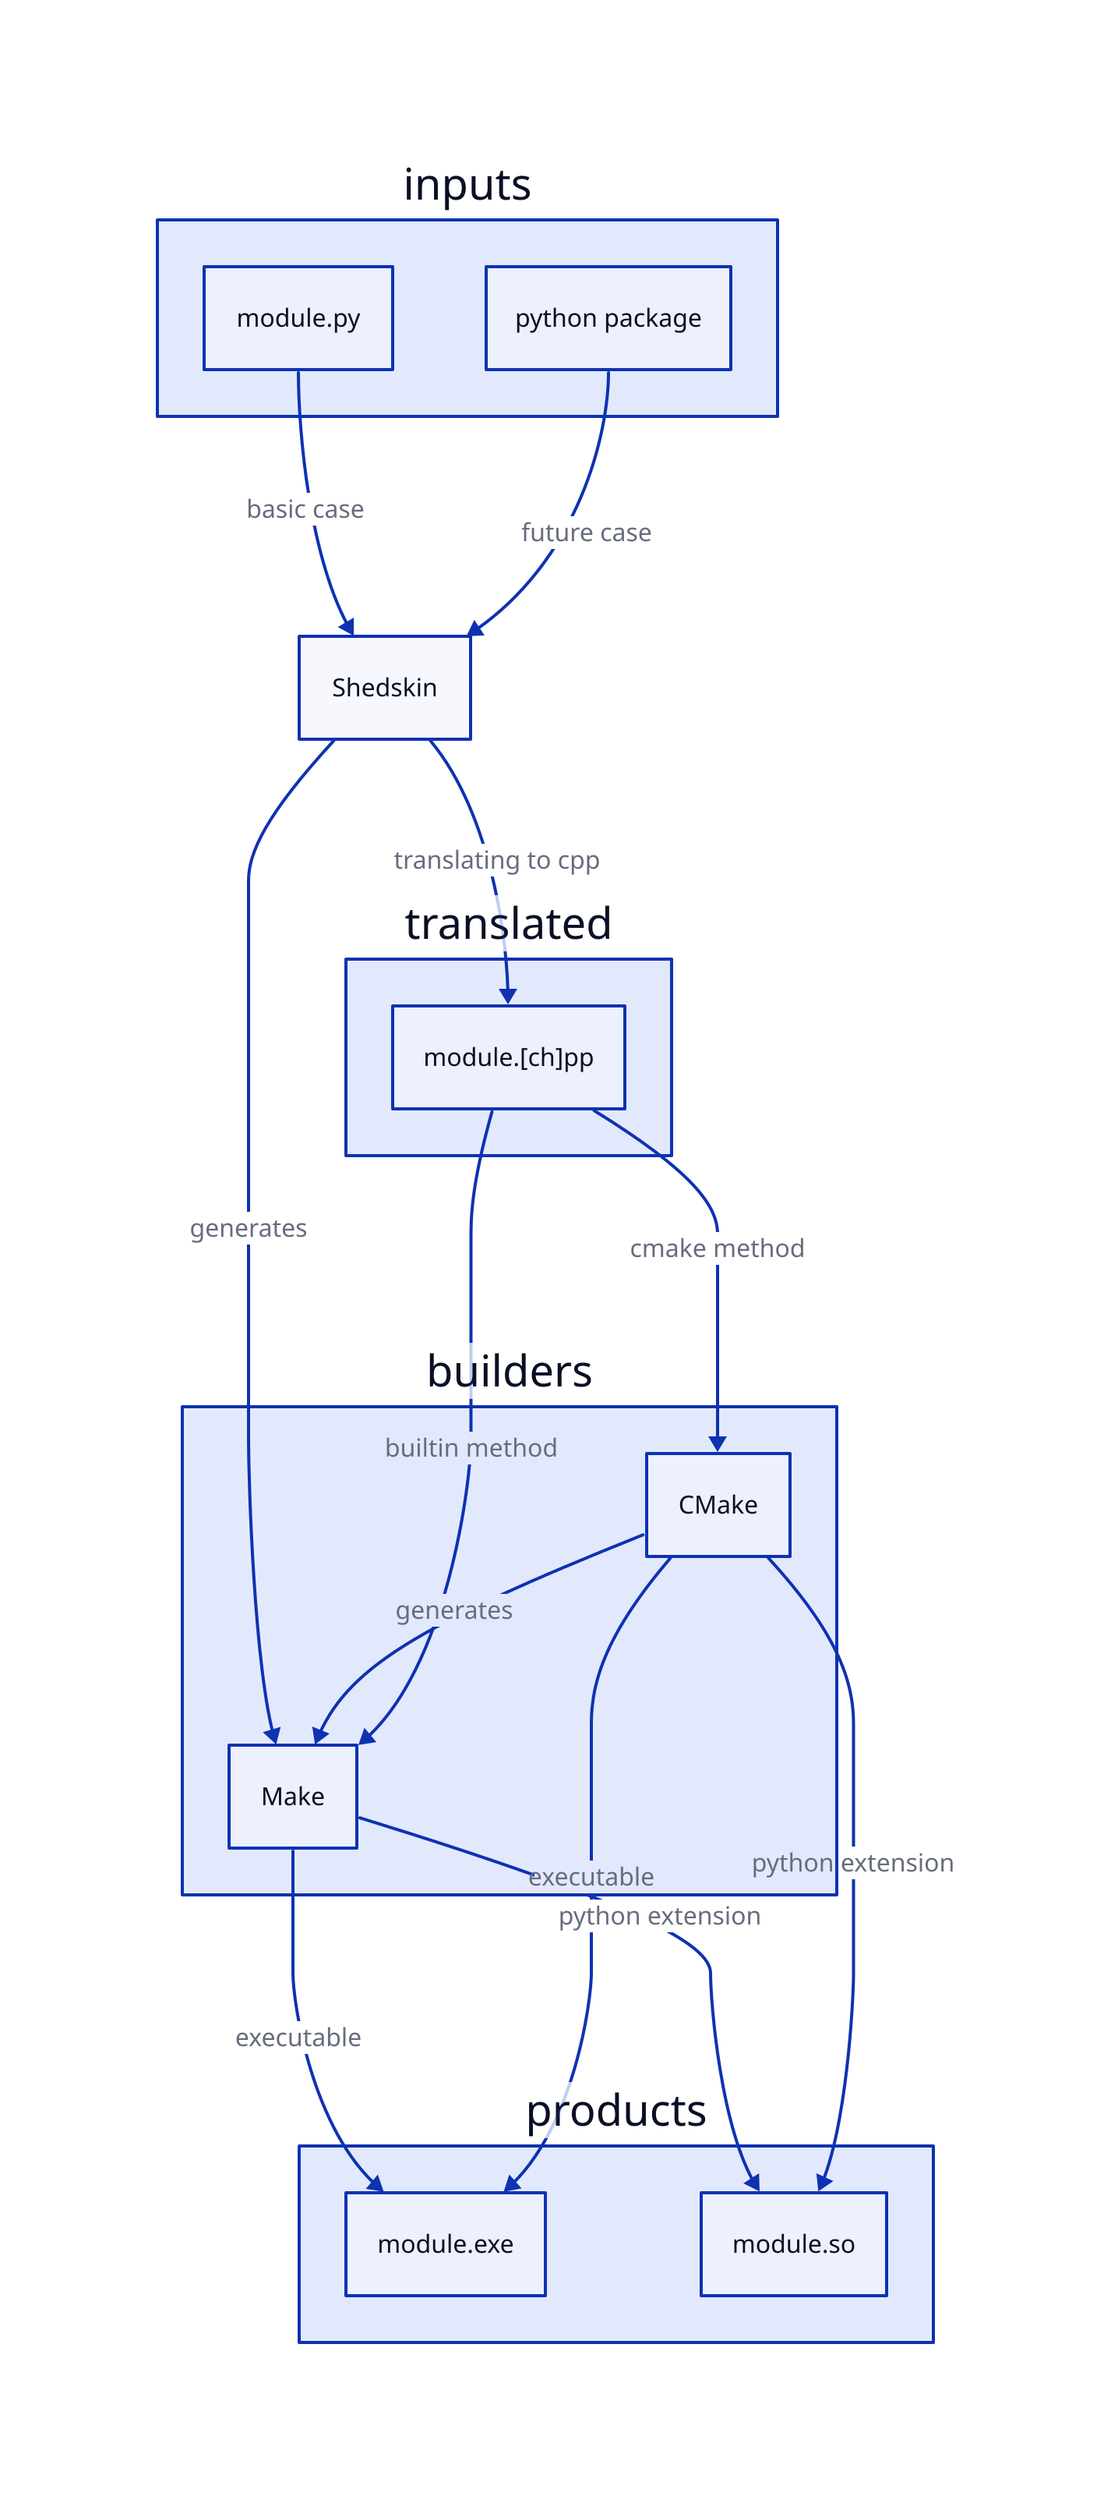 # d2 syntax: https://github.com/terrastruct/d2

# actors
shedskin: Shedskin

inputs: {
  module: module.py
  pkg: python package
}

translated: {
  cpp: 'module.[ch]pp' 
}

builders: {
  cmake: CMake
  make: Make
}

products: {
  exe: 'module.exe'
  ext: 'module.so'
}


# process
inputs.module -> shedskin: basic case
inputs.pkg -> shedskin: future case

# translation
shedskin -> translated.cpp: translating to cpp

# generation
shedskin -> builders.make: generates
builders.cmake -> builders.make: generates

# building
translated.cpp -> builders.make: builtin method
translated.cpp -> builders.cmake: cmake method

builders.make -> products.exe: executable
builders.make -> products.ext: python extension
builders.cmake -> products.exe: executable
builders.cmake -> products.ext: python extension



